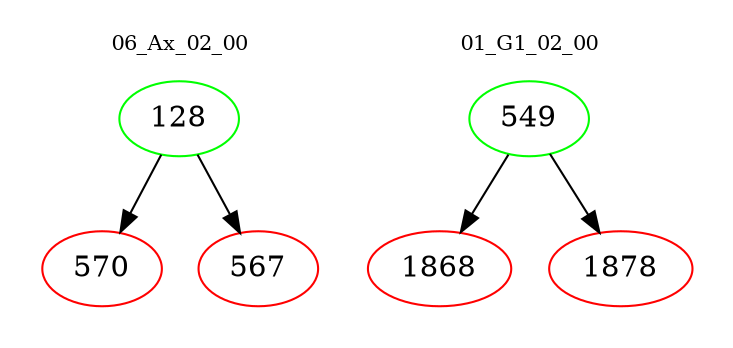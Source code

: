 digraph{
subgraph cluster_0 {
color = white
label = "06_Ax_02_00";
fontsize=10;
T0_128 [label="128", color="green"]
T0_128 -> T0_570 [color="black"]
T0_570 [label="570", color="red"]
T0_128 -> T0_567 [color="black"]
T0_567 [label="567", color="red"]
}
subgraph cluster_1 {
color = white
label = "01_G1_02_00";
fontsize=10;
T1_549 [label="549", color="green"]
T1_549 -> T1_1868 [color="black"]
T1_1868 [label="1868", color="red"]
T1_549 -> T1_1878 [color="black"]
T1_1878 [label="1878", color="red"]
}
}
